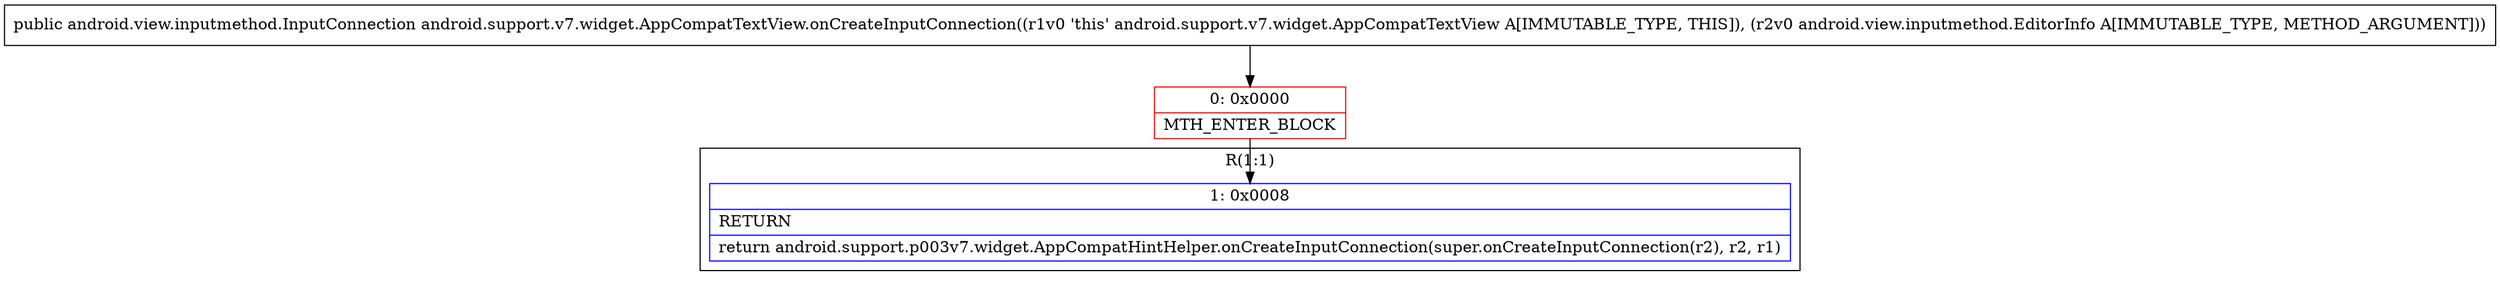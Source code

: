 digraph "CFG forandroid.support.v7.widget.AppCompatTextView.onCreateInputConnection(Landroid\/view\/inputmethod\/EditorInfo;)Landroid\/view\/inputmethod\/InputConnection;" {
subgraph cluster_Region_323491053 {
label = "R(1:1)";
node [shape=record,color=blue];
Node_1 [shape=record,label="{1\:\ 0x0008|RETURN\l|return android.support.p003v7.widget.AppCompatHintHelper.onCreateInputConnection(super.onCreateInputConnection(r2), r2, r1)\l}"];
}
Node_0 [shape=record,color=red,label="{0\:\ 0x0000|MTH_ENTER_BLOCK\l}"];
MethodNode[shape=record,label="{public android.view.inputmethod.InputConnection android.support.v7.widget.AppCompatTextView.onCreateInputConnection((r1v0 'this' android.support.v7.widget.AppCompatTextView A[IMMUTABLE_TYPE, THIS]), (r2v0 android.view.inputmethod.EditorInfo A[IMMUTABLE_TYPE, METHOD_ARGUMENT])) }"];
MethodNode -> Node_0;
Node_0 -> Node_1;
}

